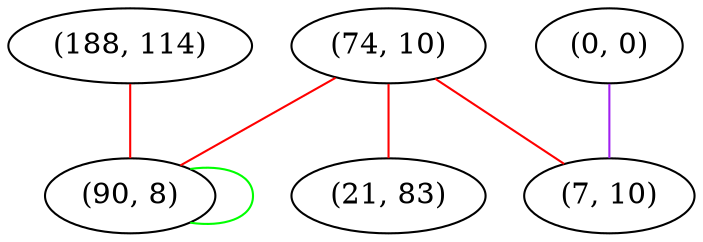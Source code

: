 graph "" {
"(188, 114)";
"(0, 0)";
"(74, 10)";
"(90, 8)";
"(7, 10)";
"(21, 83)";
"(188, 114)" -- "(90, 8)"  [color=red, key=0, weight=1];
"(0, 0)" -- "(7, 10)"  [color=purple, key=0, weight=4];
"(74, 10)" -- "(90, 8)"  [color=red, key=0, weight=1];
"(74, 10)" -- "(7, 10)"  [color=red, key=0, weight=1];
"(74, 10)" -- "(21, 83)"  [color=red, key=0, weight=1];
"(90, 8)" -- "(90, 8)"  [color=green, key=0, weight=2];
}

